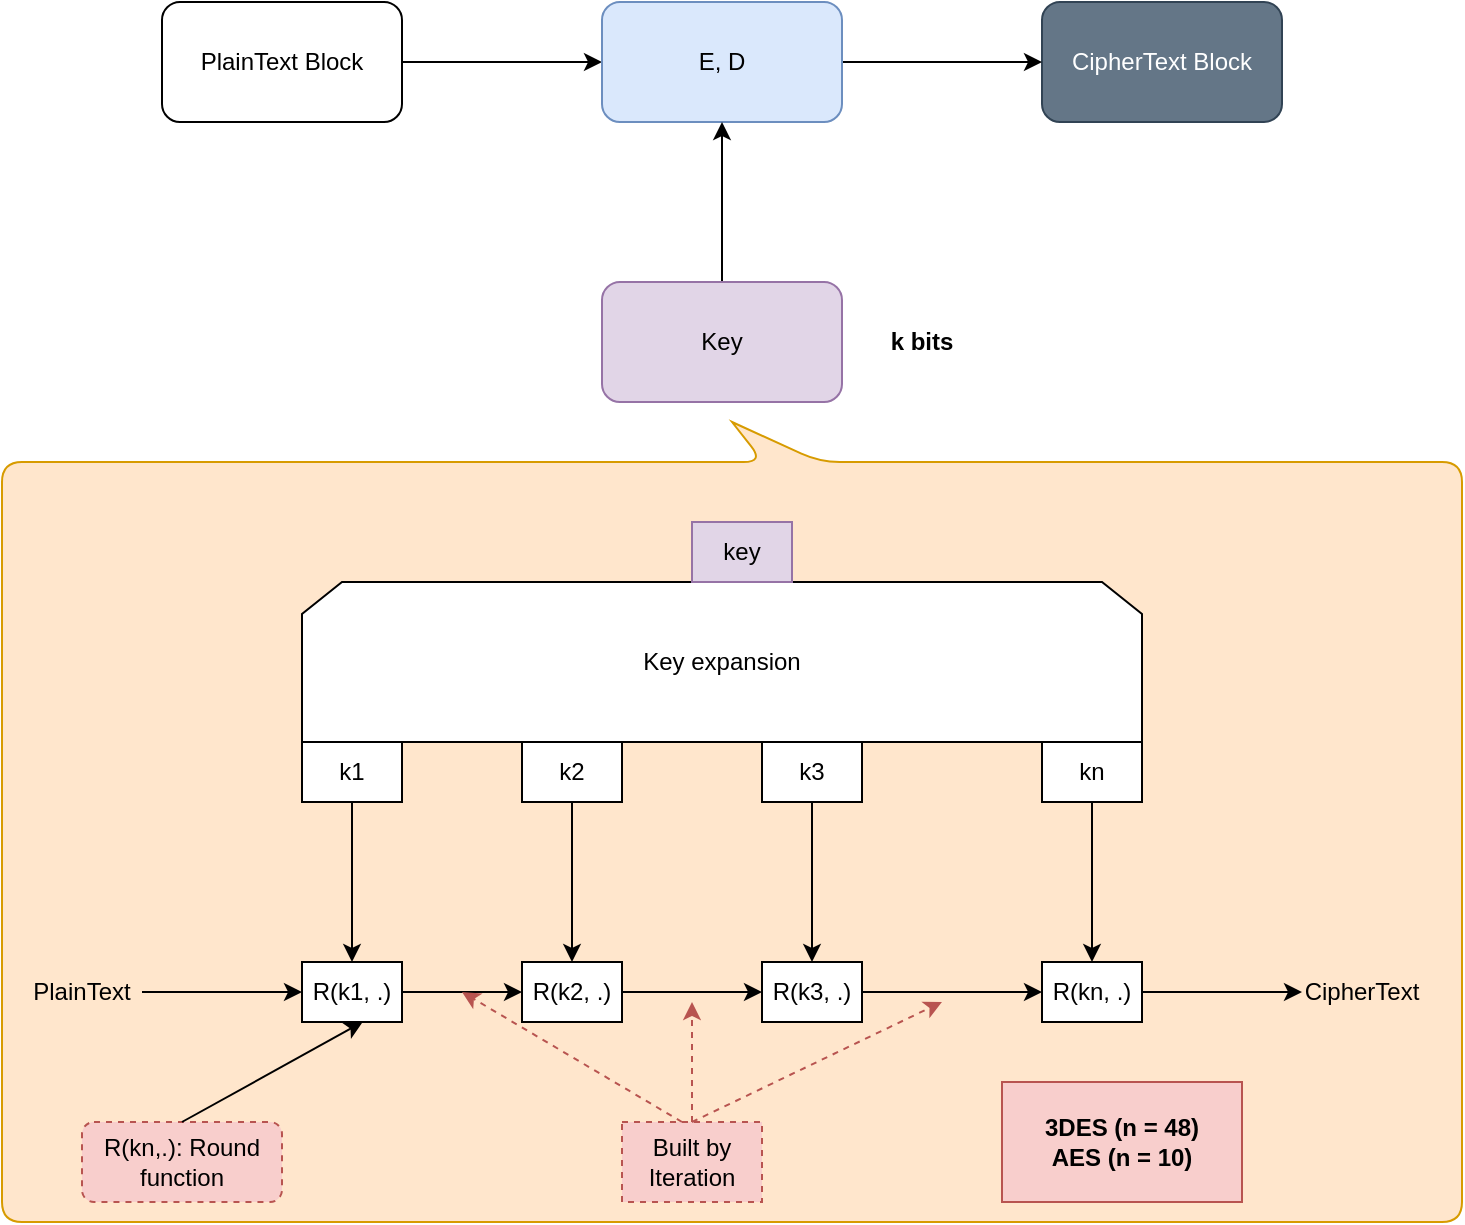 <mxfile version="24.7.17">
  <diagram name="Page-1" id="WPhU2t0E94kaZn744OYN">
    <mxGraphModel dx="1434" dy="785" grid="1" gridSize="10" guides="1" tooltips="1" connect="1" arrows="1" fold="1" page="1" pageScale="1" pageWidth="850" pageHeight="1100" math="0" shadow="0">
      <root>
        <mxCell id="0" />
        <mxCell id="1" parent="0" />
        <mxCell id="BcccQLQgWYtOciiJbX3C-5" value="" style="edgeStyle=orthogonalEdgeStyle;rounded=0;orthogonalLoop=1;jettySize=auto;html=1;" edge="1" parent="1" source="BcccQLQgWYtOciiJbX3C-1" target="BcccQLQgWYtOciiJbX3C-3">
          <mxGeometry relative="1" as="geometry" />
        </mxCell>
        <mxCell id="BcccQLQgWYtOciiJbX3C-1" value="PlainText Block" style="rounded=1;whiteSpace=wrap;html=1;" vertex="1" parent="1">
          <mxGeometry x="170" y="160" width="120" height="60" as="geometry" />
        </mxCell>
        <mxCell id="BcccQLQgWYtOciiJbX3C-2" value="CipherText Block" style="rounded=1;whiteSpace=wrap;html=1;fillColor=#647687;fontColor=#ffffff;strokeColor=#314354;" vertex="1" parent="1">
          <mxGeometry x="610" y="160" width="120" height="60" as="geometry" />
        </mxCell>
        <mxCell id="BcccQLQgWYtOciiJbX3C-6" value="" style="edgeStyle=orthogonalEdgeStyle;rounded=0;orthogonalLoop=1;jettySize=auto;html=1;" edge="1" parent="1" source="BcccQLQgWYtOciiJbX3C-3" target="BcccQLQgWYtOciiJbX3C-2">
          <mxGeometry relative="1" as="geometry" />
        </mxCell>
        <mxCell id="BcccQLQgWYtOciiJbX3C-3" value="E, D" style="rounded=1;whiteSpace=wrap;html=1;fillColor=#dae8fc;strokeColor=#6c8ebf;" vertex="1" parent="1">
          <mxGeometry x="390" y="160" width="120" height="60" as="geometry" />
        </mxCell>
        <mxCell id="BcccQLQgWYtOciiJbX3C-8" value="" style="edgeStyle=orthogonalEdgeStyle;rounded=0;orthogonalLoop=1;jettySize=auto;html=1;" edge="1" parent="1" source="BcccQLQgWYtOciiJbX3C-7" target="BcccQLQgWYtOciiJbX3C-3">
          <mxGeometry relative="1" as="geometry" />
        </mxCell>
        <mxCell id="BcccQLQgWYtOciiJbX3C-7" value="Key" style="rounded=1;whiteSpace=wrap;html=1;fillColor=#e1d5e7;strokeColor=#9673a6;" vertex="1" parent="1">
          <mxGeometry x="390" y="300" width="120" height="60" as="geometry" />
        </mxCell>
        <mxCell id="BcccQLQgWYtOciiJbX3C-9" value="&lt;b&gt;k bits&lt;/b&gt;" style="text;html=1;align=center;verticalAlign=middle;whiteSpace=wrap;rounded=0;" vertex="1" parent="1">
          <mxGeometry x="520" y="315" width="60" height="30" as="geometry" />
        </mxCell>
        <mxCell id="BcccQLQgWYtOciiJbX3C-10" value="" style="shape=callout;whiteSpace=wrap;html=1;perimeter=calloutPerimeter;direction=west;size=20;position=0.44;base=28;fillColor=#ffe6cc;strokeColor=#d79b00;rounded=1;" vertex="1" parent="1">
          <mxGeometry x="90" y="370" width="730" height="400" as="geometry" />
        </mxCell>
        <mxCell id="BcccQLQgWYtOciiJbX3C-11" value="Key expansion" style="shape=loopLimit;whiteSpace=wrap;html=1;" vertex="1" parent="1">
          <mxGeometry x="240" y="450" width="420" height="80" as="geometry" />
        </mxCell>
        <mxCell id="BcccQLQgWYtOciiJbX3C-12" value="key" style="rounded=0;whiteSpace=wrap;html=1;fillColor=#e1d5e7;strokeColor=#9673a6;" vertex="1" parent="1">
          <mxGeometry x="435" y="420" width="50" height="30" as="geometry" />
        </mxCell>
        <mxCell id="BcccQLQgWYtOciiJbX3C-21" value="" style="edgeStyle=orthogonalEdgeStyle;rounded=0;orthogonalLoop=1;jettySize=auto;html=1;" edge="1" parent="1" source="BcccQLQgWYtOciiJbX3C-13" target="BcccQLQgWYtOciiJbX3C-17">
          <mxGeometry relative="1" as="geometry" />
        </mxCell>
        <mxCell id="BcccQLQgWYtOciiJbX3C-13" value="k1" style="rounded=0;whiteSpace=wrap;html=1;" vertex="1" parent="1">
          <mxGeometry x="240" y="530" width="50" height="30" as="geometry" />
        </mxCell>
        <mxCell id="BcccQLQgWYtOciiJbX3C-22" value="" style="edgeStyle=orthogonalEdgeStyle;rounded=0;orthogonalLoop=1;jettySize=auto;html=1;" edge="1" parent="1" source="BcccQLQgWYtOciiJbX3C-14" target="BcccQLQgWYtOciiJbX3C-18">
          <mxGeometry relative="1" as="geometry" />
        </mxCell>
        <mxCell id="BcccQLQgWYtOciiJbX3C-14" value="k2" style="rounded=0;whiteSpace=wrap;html=1;" vertex="1" parent="1">
          <mxGeometry x="350" y="530" width="50" height="30" as="geometry" />
        </mxCell>
        <mxCell id="BcccQLQgWYtOciiJbX3C-23" value="" style="edgeStyle=orthogonalEdgeStyle;rounded=0;orthogonalLoop=1;jettySize=auto;html=1;" edge="1" parent="1" source="BcccQLQgWYtOciiJbX3C-15" target="BcccQLQgWYtOciiJbX3C-19">
          <mxGeometry relative="1" as="geometry" />
        </mxCell>
        <mxCell id="BcccQLQgWYtOciiJbX3C-15" value="k3" style="rounded=0;whiteSpace=wrap;html=1;" vertex="1" parent="1">
          <mxGeometry x="470" y="530" width="50" height="30" as="geometry" />
        </mxCell>
        <mxCell id="BcccQLQgWYtOciiJbX3C-24" value="" style="edgeStyle=orthogonalEdgeStyle;rounded=0;orthogonalLoop=1;jettySize=auto;html=1;" edge="1" parent="1" source="BcccQLQgWYtOciiJbX3C-16" target="BcccQLQgWYtOciiJbX3C-20">
          <mxGeometry relative="1" as="geometry" />
        </mxCell>
        <mxCell id="BcccQLQgWYtOciiJbX3C-16" value="kn" style="rounded=0;whiteSpace=wrap;html=1;" vertex="1" parent="1">
          <mxGeometry x="610" y="530" width="50" height="30" as="geometry" />
        </mxCell>
        <mxCell id="BcccQLQgWYtOciiJbX3C-27" value="" style="edgeStyle=orthogonalEdgeStyle;rounded=0;orthogonalLoop=1;jettySize=auto;html=1;" edge="1" parent="1" source="BcccQLQgWYtOciiJbX3C-17" target="BcccQLQgWYtOciiJbX3C-18">
          <mxGeometry relative="1" as="geometry" />
        </mxCell>
        <mxCell id="BcccQLQgWYtOciiJbX3C-17" value="R(k1, .)" style="rounded=0;whiteSpace=wrap;html=1;" vertex="1" parent="1">
          <mxGeometry x="240" y="640" width="50" height="30" as="geometry" />
        </mxCell>
        <mxCell id="BcccQLQgWYtOciiJbX3C-28" value="" style="edgeStyle=orthogonalEdgeStyle;rounded=0;orthogonalLoop=1;jettySize=auto;html=1;" edge="1" parent="1" source="BcccQLQgWYtOciiJbX3C-18" target="BcccQLQgWYtOciiJbX3C-19">
          <mxGeometry relative="1" as="geometry" />
        </mxCell>
        <mxCell id="BcccQLQgWYtOciiJbX3C-18" value="R(k2, .)" style="rounded=0;whiteSpace=wrap;html=1;" vertex="1" parent="1">
          <mxGeometry x="350" y="640" width="50" height="30" as="geometry" />
        </mxCell>
        <mxCell id="BcccQLQgWYtOciiJbX3C-29" value="" style="edgeStyle=orthogonalEdgeStyle;rounded=0;orthogonalLoop=1;jettySize=auto;html=1;" edge="1" parent="1" source="BcccQLQgWYtOciiJbX3C-19" target="BcccQLQgWYtOciiJbX3C-20">
          <mxGeometry relative="1" as="geometry" />
        </mxCell>
        <mxCell id="BcccQLQgWYtOciiJbX3C-19" value="R(k3, .)" style="rounded=0;whiteSpace=wrap;html=1;" vertex="1" parent="1">
          <mxGeometry x="470" y="640" width="50" height="30" as="geometry" />
        </mxCell>
        <mxCell id="BcccQLQgWYtOciiJbX3C-31" value="" style="edgeStyle=orthogonalEdgeStyle;rounded=0;orthogonalLoop=1;jettySize=auto;html=1;" edge="1" parent="1" source="BcccQLQgWYtOciiJbX3C-20" target="BcccQLQgWYtOciiJbX3C-30">
          <mxGeometry relative="1" as="geometry" />
        </mxCell>
        <mxCell id="BcccQLQgWYtOciiJbX3C-20" value="R(kn, .)" style="rounded=0;whiteSpace=wrap;html=1;" vertex="1" parent="1">
          <mxGeometry x="610" y="640" width="50" height="30" as="geometry" />
        </mxCell>
        <mxCell id="BcccQLQgWYtOciiJbX3C-26" value="" style="edgeStyle=orthogonalEdgeStyle;rounded=0;orthogonalLoop=1;jettySize=auto;html=1;" edge="1" parent="1" source="BcccQLQgWYtOciiJbX3C-25" target="BcccQLQgWYtOciiJbX3C-17">
          <mxGeometry relative="1" as="geometry" />
        </mxCell>
        <mxCell id="BcccQLQgWYtOciiJbX3C-25" value="PlainText" style="text;html=1;align=center;verticalAlign=middle;whiteSpace=wrap;rounded=0;" vertex="1" parent="1">
          <mxGeometry x="100" y="640" width="60" height="30" as="geometry" />
        </mxCell>
        <mxCell id="BcccQLQgWYtOciiJbX3C-30" value="CipherText" style="text;html=1;align=center;verticalAlign=middle;whiteSpace=wrap;rounded=0;" vertex="1" parent="1">
          <mxGeometry x="740" y="640" width="60" height="30" as="geometry" />
        </mxCell>
        <mxCell id="BcccQLQgWYtOciiJbX3C-32" value="Built by Iteration" style="text;html=1;align=center;verticalAlign=middle;whiteSpace=wrap;rounded=0;fillColor=#f8cecc;strokeColor=#b85450;dashed=1;" vertex="1" parent="1">
          <mxGeometry x="400" y="720" width="70" height="40" as="geometry" />
        </mxCell>
        <mxCell id="BcccQLQgWYtOciiJbX3C-33" value="" style="endArrow=classic;html=1;rounded=0;dashed=1;fillColor=#f8cecc;strokeColor=#b85450;" edge="1" parent="1">
          <mxGeometry width="50" height="50" relative="1" as="geometry">
            <mxPoint x="430" y="720" as="sourcePoint" />
            <mxPoint x="320" y="655" as="targetPoint" />
          </mxGeometry>
        </mxCell>
        <mxCell id="BcccQLQgWYtOciiJbX3C-34" value="" style="endArrow=classic;html=1;rounded=0;exitX=0.5;exitY=0;exitDx=0;exitDy=0;dashed=1;fillColor=#f8cecc;strokeColor=#b85450;" edge="1" parent="1" source="BcccQLQgWYtOciiJbX3C-32">
          <mxGeometry width="50" height="50" relative="1" as="geometry">
            <mxPoint x="360" y="650" as="sourcePoint" />
            <mxPoint x="435" y="660" as="targetPoint" />
          </mxGeometry>
        </mxCell>
        <mxCell id="BcccQLQgWYtOciiJbX3C-35" value="" style="endArrow=classic;html=1;rounded=0;exitX=0.5;exitY=0;exitDx=0;exitDy=0;dashed=1;fillColor=#f8cecc;strokeColor=#b85450;" edge="1" parent="1" source="BcccQLQgWYtOciiJbX3C-32">
          <mxGeometry width="50" height="50" relative="1" as="geometry">
            <mxPoint x="360" y="650" as="sourcePoint" />
            <mxPoint x="560" y="660" as="targetPoint" />
          </mxGeometry>
        </mxCell>
        <mxCell id="BcccQLQgWYtOciiJbX3C-38" value="R(kn,.): Round function" style="rounded=1;whiteSpace=wrap;html=1;fillColor=#f8cecc;strokeColor=#b85450;dashed=1;" vertex="1" parent="1">
          <mxGeometry x="130" y="720" width="100" height="40" as="geometry" />
        </mxCell>
        <mxCell id="BcccQLQgWYtOciiJbX3C-39" value="" style="endArrow=classic;html=1;rounded=0;exitX=0.5;exitY=0;exitDx=0;exitDy=0;entryX=0.753;entryY=0.25;entryDx=0;entryDy=0;entryPerimeter=0;" edge="1" parent="1" source="BcccQLQgWYtOciiJbX3C-38" target="BcccQLQgWYtOciiJbX3C-10">
          <mxGeometry width="50" height="50" relative="1" as="geometry">
            <mxPoint x="360" y="530" as="sourcePoint" />
            <mxPoint x="410" y="480" as="targetPoint" />
          </mxGeometry>
        </mxCell>
        <mxCell id="BcccQLQgWYtOciiJbX3C-40" value="&lt;div&gt;&lt;b&gt;3DES (n = 48)&lt;/b&gt;&lt;/div&gt;&lt;div&gt;&lt;b&gt;AES (n = 10)&lt;br&gt;&lt;/b&gt;&lt;/div&gt;" style="rounded=0;whiteSpace=wrap;html=1;fillColor=#f8cecc;strokeColor=#b85450;" vertex="1" parent="1">
          <mxGeometry x="590" y="700" width="120" height="60" as="geometry" />
        </mxCell>
      </root>
    </mxGraphModel>
  </diagram>
</mxfile>

